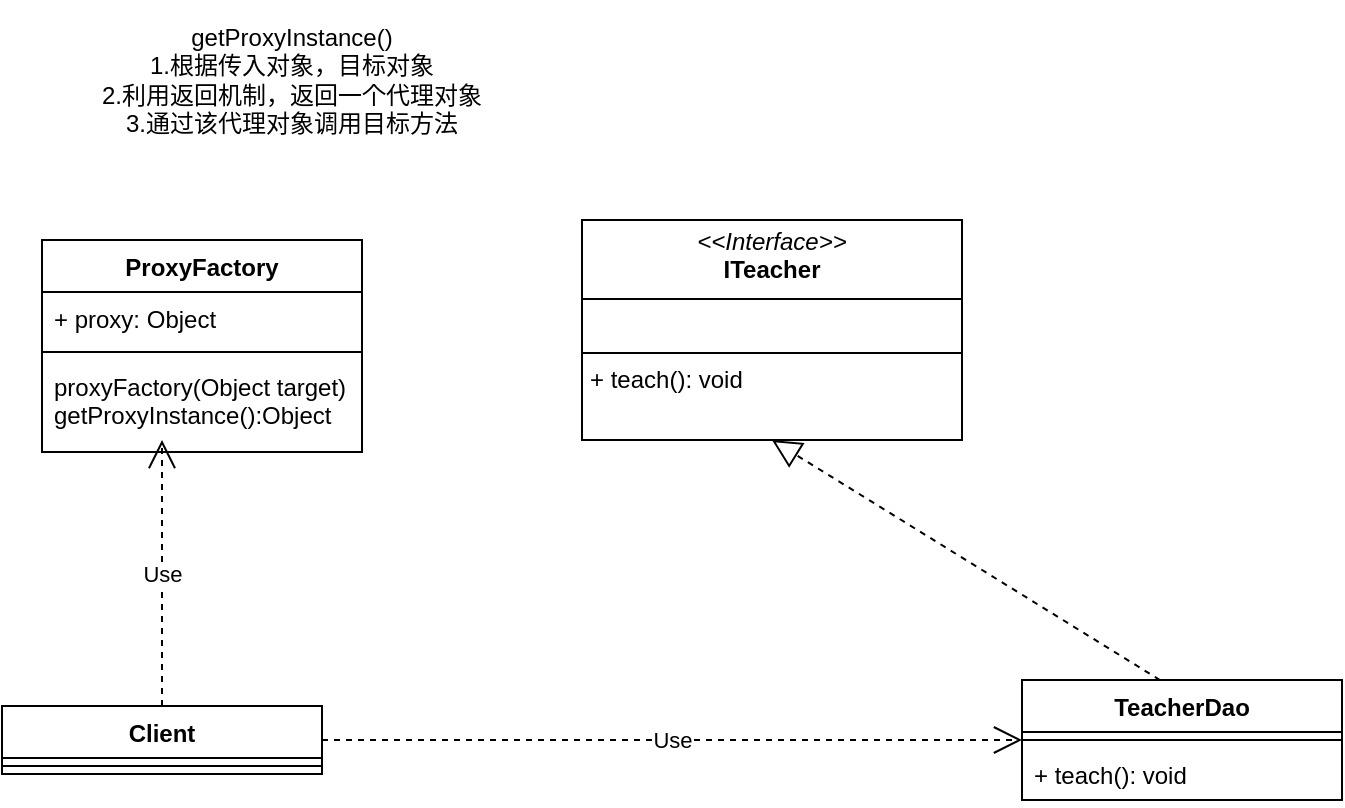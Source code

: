 <mxfile version="24.6.4" type="github">
  <diagram id="C5RBs43oDa-KdzZeNtuy" name="Page-1">
    <mxGraphModel dx="1877" dy="530" grid="1" gridSize="10" guides="1" tooltips="1" connect="1" arrows="1" fold="1" page="1" pageScale="1" pageWidth="827" pageHeight="1169" math="0" shadow="0">
      <root>
        <mxCell id="WIyWlLk6GJQsqaUBKTNV-0" />
        <mxCell id="WIyWlLk6GJQsqaUBKTNV-1" parent="WIyWlLk6GJQsqaUBKTNV-0" />
        <mxCell id="K-zNnH0ZbUTJOMvGpgH4-0" value="&lt;p style=&quot;margin:0px;margin-top:4px;text-align:center;&quot;&gt;&lt;i&gt;&amp;lt;&amp;lt;Interface&amp;gt;&amp;gt;&lt;/i&gt;&lt;br&gt;&lt;b&gt;ITeacher&lt;/b&gt;&lt;/p&gt;&lt;hr size=&quot;1&quot; style=&quot;border-style:solid;&quot;&gt;&lt;br&gt;&lt;hr size=&quot;1&quot; style=&quot;border-style:solid;&quot;&gt;&lt;p style=&quot;margin:0px;margin-left:4px;&quot;&gt;+ teach(): void&lt;/p&gt;&lt;p style=&quot;margin:0px;margin-left:4px;&quot;&gt;&lt;br&gt;&lt;/p&gt;" style="verticalAlign=top;align=left;overflow=fill;html=1;whiteSpace=wrap;" vertex="1" parent="WIyWlLk6GJQsqaUBKTNV-1">
          <mxGeometry x="260" y="210" width="190" height="110" as="geometry" />
        </mxCell>
        <mxCell id="K-zNnH0ZbUTJOMvGpgH4-5" value="TeacherDao" style="swimlane;fontStyle=1;align=center;verticalAlign=top;childLayout=stackLayout;horizontal=1;startSize=26;horizontalStack=0;resizeParent=1;resizeParentMax=0;resizeLast=0;collapsible=1;marginBottom=0;whiteSpace=wrap;html=1;" vertex="1" parent="WIyWlLk6GJQsqaUBKTNV-1">
          <mxGeometry x="480" y="440" width="160" height="60" as="geometry" />
        </mxCell>
        <mxCell id="K-zNnH0ZbUTJOMvGpgH4-7" value="" style="line;strokeWidth=1;fillColor=none;align=left;verticalAlign=middle;spacingTop=-1;spacingLeft=3;spacingRight=3;rotatable=0;labelPosition=right;points=[];portConstraint=eastwest;strokeColor=inherit;" vertex="1" parent="K-zNnH0ZbUTJOMvGpgH4-5">
          <mxGeometry y="26" width="160" height="8" as="geometry" />
        </mxCell>
        <mxCell id="K-zNnH0ZbUTJOMvGpgH4-8" value="+ teach(): void" style="text;strokeColor=none;fillColor=none;align=left;verticalAlign=top;spacingLeft=4;spacingRight=4;overflow=hidden;rotatable=0;points=[[0,0.5],[1,0.5]];portConstraint=eastwest;whiteSpace=wrap;html=1;" vertex="1" parent="K-zNnH0ZbUTJOMvGpgH4-5">
          <mxGeometry y="34" width="160" height="26" as="geometry" />
        </mxCell>
        <mxCell id="K-zNnH0ZbUTJOMvGpgH4-10" value="" style="endArrow=block;dashed=1;endFill=0;endSize=12;html=1;rounded=0;exitX=0.431;exitY=0;exitDx=0;exitDy=0;exitPerimeter=0;entryX=0.5;entryY=1;entryDx=0;entryDy=0;" edge="1" parent="WIyWlLk6GJQsqaUBKTNV-1" source="K-zNnH0ZbUTJOMvGpgH4-5" target="K-zNnH0ZbUTJOMvGpgH4-0">
          <mxGeometry width="160" relative="1" as="geometry">
            <mxPoint x="500" y="350" as="sourcePoint" />
            <mxPoint x="660" y="350" as="targetPoint" />
          </mxGeometry>
        </mxCell>
        <mxCell id="K-zNnH0ZbUTJOMvGpgH4-11" value="ProxyFactory" style="swimlane;fontStyle=1;align=center;verticalAlign=top;childLayout=stackLayout;horizontal=1;startSize=26;horizontalStack=0;resizeParent=1;resizeParentMax=0;resizeLast=0;collapsible=1;marginBottom=0;whiteSpace=wrap;html=1;" vertex="1" parent="WIyWlLk6GJQsqaUBKTNV-1">
          <mxGeometry x="-10" y="220" width="160" height="106" as="geometry" />
        </mxCell>
        <mxCell id="K-zNnH0ZbUTJOMvGpgH4-14" value="+ proxy: Object" style="text;strokeColor=none;fillColor=none;align=left;verticalAlign=top;spacingLeft=4;spacingRight=4;overflow=hidden;rotatable=0;points=[[0,0.5],[1,0.5]];portConstraint=eastwest;whiteSpace=wrap;html=1;" vertex="1" parent="K-zNnH0ZbUTJOMvGpgH4-11">
          <mxGeometry y="26" width="160" height="26" as="geometry" />
        </mxCell>
        <mxCell id="K-zNnH0ZbUTJOMvGpgH4-12" value="" style="line;strokeWidth=1;fillColor=none;align=left;verticalAlign=middle;spacingTop=-1;spacingLeft=3;spacingRight=3;rotatable=0;labelPosition=right;points=[];portConstraint=eastwest;strokeColor=inherit;" vertex="1" parent="K-zNnH0ZbUTJOMvGpgH4-11">
          <mxGeometry y="52" width="160" height="8" as="geometry" />
        </mxCell>
        <mxCell id="K-zNnH0ZbUTJOMvGpgH4-13" value="&lt;div&gt;proxyFactory(Object target)&lt;/div&gt;&lt;div&gt;getProxyInstance():Object&lt;/div&gt;" style="text;strokeColor=none;fillColor=none;align=left;verticalAlign=top;spacingLeft=4;spacingRight=4;overflow=hidden;rotatable=0;points=[[0,0.5],[1,0.5]];portConstraint=eastwest;whiteSpace=wrap;html=1;" vertex="1" parent="K-zNnH0ZbUTJOMvGpgH4-11">
          <mxGeometry y="60" width="160" height="46" as="geometry" />
        </mxCell>
        <mxCell id="K-zNnH0ZbUTJOMvGpgH4-16" value="Client" style="swimlane;fontStyle=1;align=center;verticalAlign=top;childLayout=stackLayout;horizontal=1;startSize=26;horizontalStack=0;resizeParent=1;resizeParentMax=0;resizeLast=0;collapsible=1;marginBottom=0;whiteSpace=wrap;html=1;" vertex="1" parent="WIyWlLk6GJQsqaUBKTNV-1">
          <mxGeometry x="-30" y="453" width="160" height="34" as="geometry" />
        </mxCell>
        <mxCell id="K-zNnH0ZbUTJOMvGpgH4-18" value="" style="line;strokeWidth=1;fillColor=none;align=left;verticalAlign=middle;spacingTop=-1;spacingLeft=3;spacingRight=3;rotatable=0;labelPosition=right;points=[];portConstraint=eastwest;strokeColor=inherit;" vertex="1" parent="K-zNnH0ZbUTJOMvGpgH4-16">
          <mxGeometry y="26" width="160" height="8" as="geometry" />
        </mxCell>
        <mxCell id="K-zNnH0ZbUTJOMvGpgH4-20" value="Use" style="endArrow=open;endSize=12;dashed=1;html=1;rounded=0;exitX=1;exitY=0.5;exitDx=0;exitDy=0;entryX=0;entryY=0.5;entryDx=0;entryDy=0;entryPerimeter=0;" edge="1" parent="WIyWlLk6GJQsqaUBKTNV-1" source="K-zNnH0ZbUTJOMvGpgH4-16" target="K-zNnH0ZbUTJOMvGpgH4-7">
          <mxGeometry width="160" relative="1" as="geometry">
            <mxPoint x="160" y="470" as="sourcePoint" />
            <mxPoint x="320" y="470" as="targetPoint" />
          </mxGeometry>
        </mxCell>
        <mxCell id="K-zNnH0ZbUTJOMvGpgH4-21" value="Use" style="endArrow=open;endSize=12;dashed=1;html=1;rounded=0;exitX=0.5;exitY=0;exitDx=0;exitDy=0;entryX=0.375;entryY=0.87;entryDx=0;entryDy=0;entryPerimeter=0;" edge="1" parent="WIyWlLk6GJQsqaUBKTNV-1" source="K-zNnH0ZbUTJOMvGpgH4-16" target="K-zNnH0ZbUTJOMvGpgH4-13">
          <mxGeometry width="160" relative="1" as="geometry">
            <mxPoint x="100" y="400" as="sourcePoint" />
            <mxPoint x="260" y="400" as="targetPoint" />
          </mxGeometry>
        </mxCell>
        <mxCell id="K-zNnH0ZbUTJOMvGpgH4-22" value="&lt;div&gt;getProxyInstance()&lt;/div&gt;&lt;div&gt;1.根据传入对象，目标对象&lt;/div&gt;&lt;div&gt;2.利用返回机制，返回一个代理对象&lt;/div&gt;&lt;div&gt;3.通过该代理对象调用目标方法&lt;br&gt;&lt;/div&gt;" style="text;html=1;align=center;verticalAlign=middle;whiteSpace=wrap;rounded=0;" vertex="1" parent="WIyWlLk6GJQsqaUBKTNV-1">
          <mxGeometry x="-20" y="100" width="270" height="80" as="geometry" />
        </mxCell>
      </root>
    </mxGraphModel>
  </diagram>
</mxfile>
